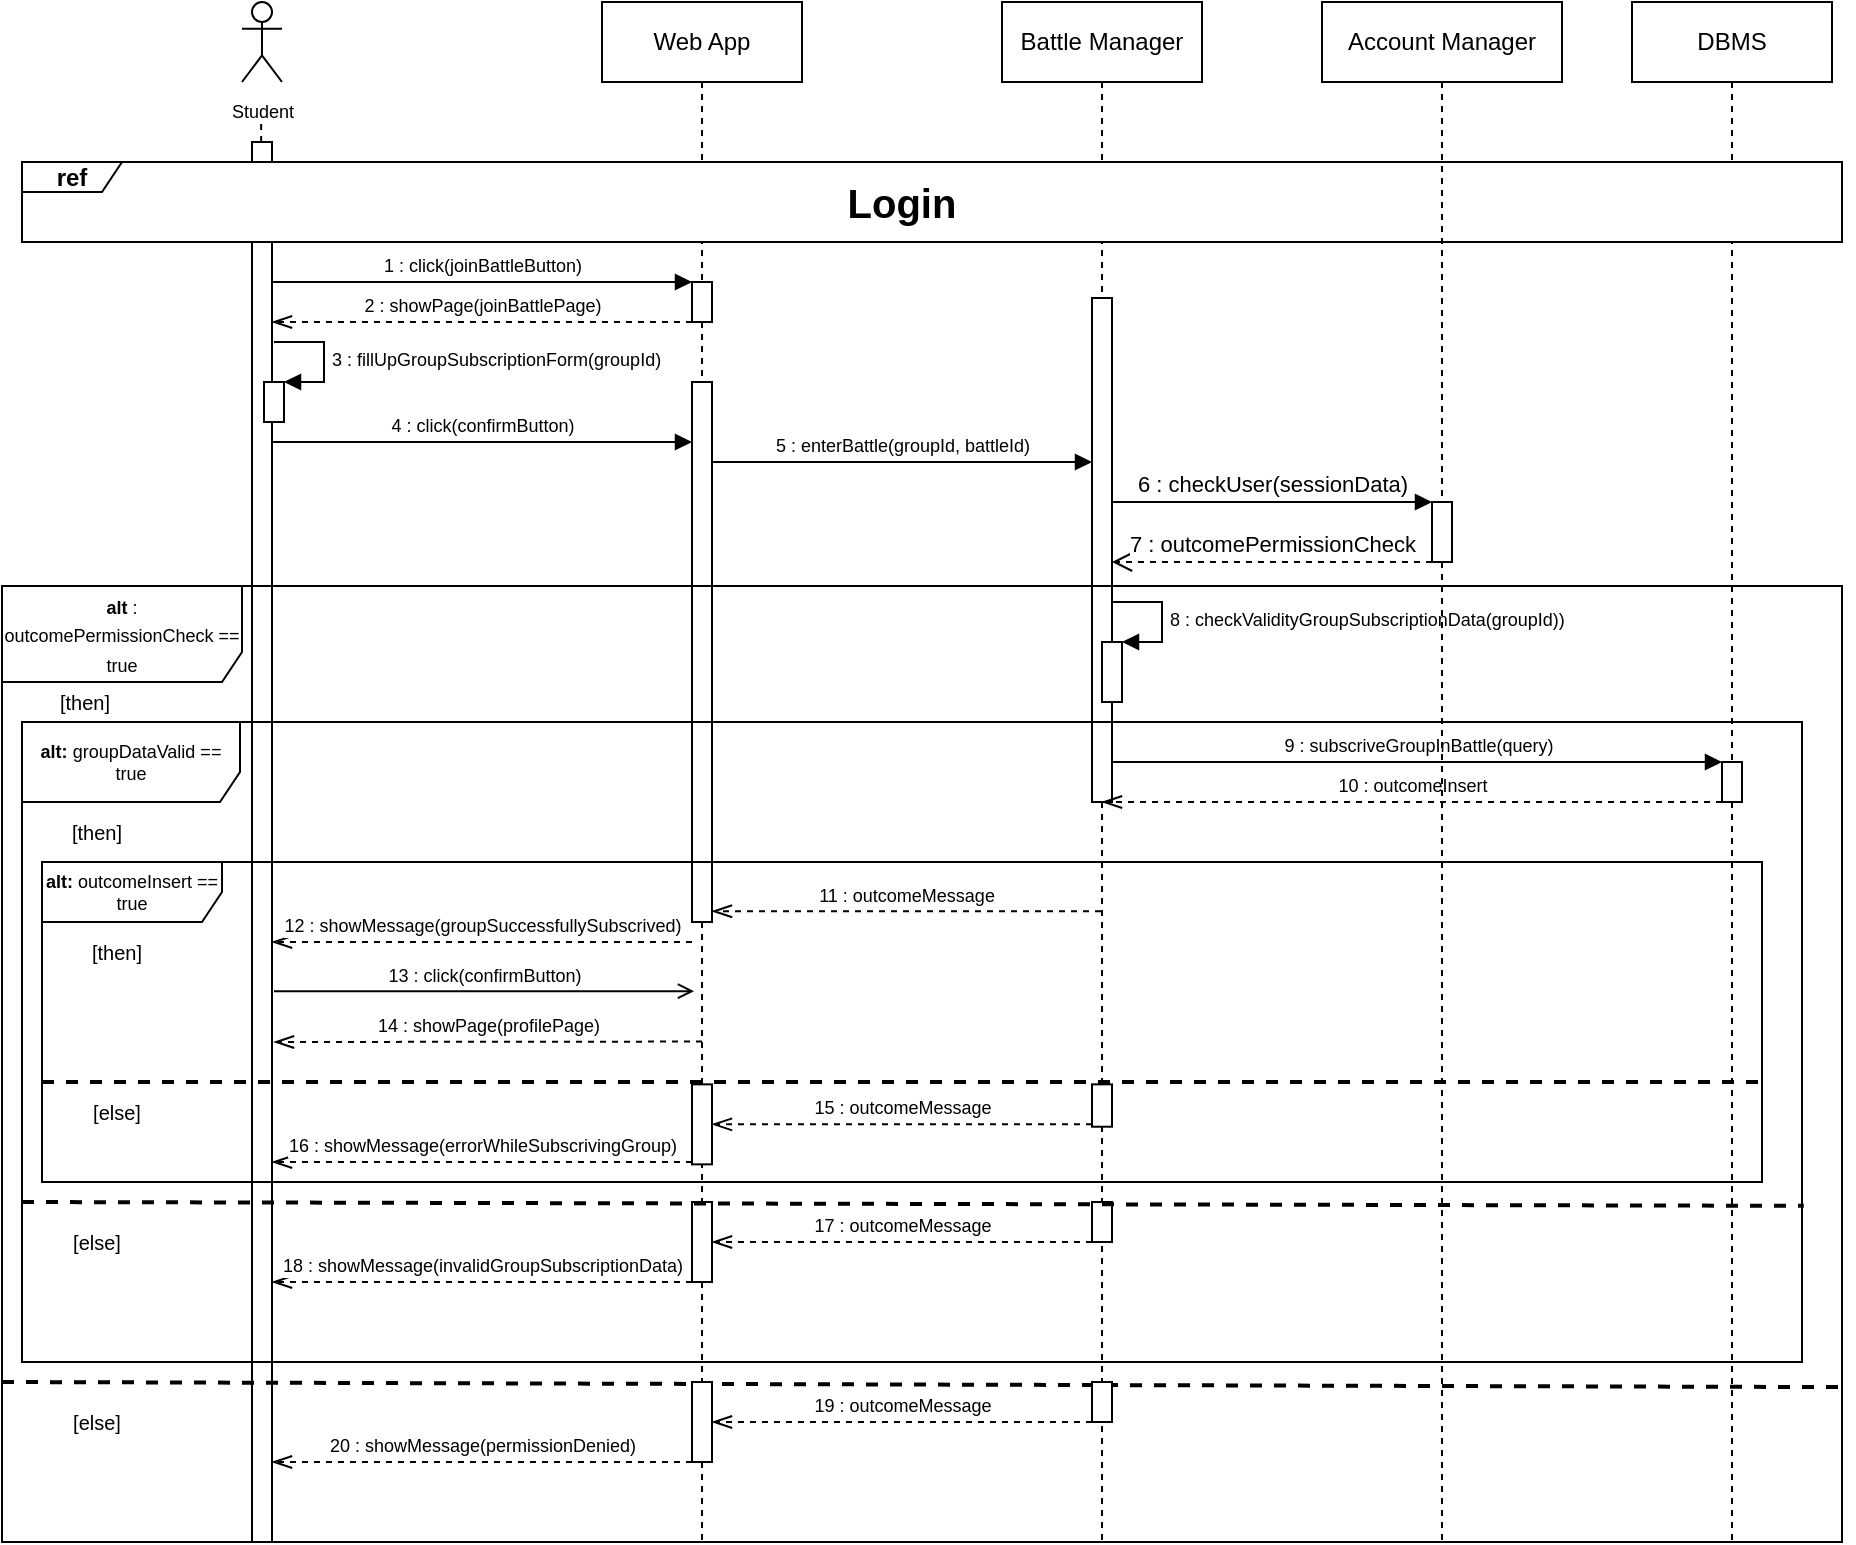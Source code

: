 <mxfile version="22.1.16" type="device">
  <diagram name="Page-1" id="2YBvvXClWsGukQMizWep">
    <mxGraphModel dx="2368" dy="655" grid="1" gridSize="10" guides="1" tooltips="1" connect="1" arrows="1" fold="1" page="1" pageScale="1" pageWidth="850" pageHeight="1100" math="0" shadow="0">
      <root>
        <mxCell id="0" />
        <mxCell id="1" parent="0" />
        <mxCell id="-yuf0j6Fho9ccp_7Q4jz-1" value="Battle Manager" style="shape=umlLifeline;perimeter=lifelinePerimeter;whiteSpace=wrap;html=1;container=1;dropTarget=0;collapsible=0;recursiveResize=0;outlineConnect=0;portConstraint=eastwest;newEdgeStyle={&quot;curved&quot;:0,&quot;rounded&quot;:0};" parent="1" vertex="1">
          <mxGeometry x="280" y="40" width="100" height="770" as="geometry" />
        </mxCell>
        <mxCell id="-yuf0j6Fho9ccp_7Q4jz-2" value="" style="html=1;points=[];perimeter=orthogonalPerimeter;outlineConnect=0;targetShapes=umlLifeline;portConstraint=eastwest;newEdgeStyle={&quot;edgeStyle&quot;:&quot;elbowEdgeStyle&quot;,&quot;elbow&quot;:&quot;vertical&quot;,&quot;curved&quot;:0,&quot;rounded&quot;:0};" parent="-yuf0j6Fho9ccp_7Q4jz-1" vertex="1">
          <mxGeometry x="45" y="148" width="10" height="252" as="geometry" />
        </mxCell>
        <mxCell id="-yuf0j6Fho9ccp_7Q4jz-3" value="" style="html=1;points=[[0,0,0,0,5],[0,1,0,0,-5],[1,0,0,0,5],[1,1,0,0,-5]];perimeter=orthogonalPerimeter;outlineConnect=0;targetShapes=umlLifeline;portConstraint=eastwest;newEdgeStyle={&quot;curved&quot;:0,&quot;rounded&quot;:0};" parent="-yuf0j6Fho9ccp_7Q4jz-1" vertex="1">
          <mxGeometry x="50" y="320" width="10" height="30" as="geometry" />
        </mxCell>
        <mxCell id="-yuf0j6Fho9ccp_7Q4jz-4" value="&lt;font style=&quot;font-size: 9px;&quot;&gt;8 : checkValidityGroupSubscriptionData(groupId))&lt;/font&gt;" style="html=1;align=left;spacingLeft=2;endArrow=block;rounded=0;edgeStyle=orthogonalEdgeStyle;curved=0;rounded=0;" parent="-yuf0j6Fho9ccp_7Q4jz-1" target="-yuf0j6Fho9ccp_7Q4jz-3" edge="1">
          <mxGeometry relative="1" as="geometry">
            <mxPoint x="55" y="300" as="sourcePoint" />
            <Array as="points">
              <mxPoint x="80" y="300" />
              <mxPoint x="80" y="320" />
            </Array>
          </mxGeometry>
        </mxCell>
        <mxCell id="-yuf0j6Fho9ccp_7Q4jz-5" value="DBMS" style="shape=umlLifeline;perimeter=lifelinePerimeter;whiteSpace=wrap;html=1;container=0;dropTarget=0;collapsible=0;recursiveResize=0;outlineConnect=0;portConstraint=eastwest;newEdgeStyle={&quot;curved&quot;:0,&quot;rounded&quot;:0};" parent="1" vertex="1">
          <mxGeometry x="595" y="40" width="100" height="770" as="geometry" />
        </mxCell>
        <mxCell id="-yuf0j6Fho9ccp_7Q4jz-6" value="Web App" style="shape=umlLifeline;perimeter=lifelinePerimeter;whiteSpace=wrap;html=1;container=0;dropTarget=0;collapsible=0;recursiveResize=0;outlineConnect=0;portConstraint=eastwest;newEdgeStyle={&quot;edgeStyle&quot;:&quot;elbowEdgeStyle&quot;,&quot;elbow&quot;:&quot;vertical&quot;,&quot;curved&quot;:0,&quot;rounded&quot;:0};" parent="1" vertex="1">
          <mxGeometry x="80" y="40" width="100" height="770" as="geometry" />
        </mxCell>
        <mxCell id="-yuf0j6Fho9ccp_7Q4jz-7" value="" style="html=1;points=[];perimeter=orthogonalPerimeter;outlineConnect=0;targetShapes=umlLifeline;portConstraint=eastwest;newEdgeStyle={&quot;edgeStyle&quot;:&quot;elbowEdgeStyle&quot;,&quot;elbow&quot;:&quot;vertical&quot;,&quot;curved&quot;:0,&quot;rounded&quot;:0};" parent="-yuf0j6Fho9ccp_7Q4jz-6" vertex="1">
          <mxGeometry x="45" y="140" width="10" height="20" as="geometry" />
        </mxCell>
        <mxCell id="-yuf0j6Fho9ccp_7Q4jz-8" value="" style="html=1;points=[];perimeter=orthogonalPerimeter;outlineConnect=0;targetShapes=umlLifeline;portConstraint=eastwest;newEdgeStyle={&quot;edgeStyle&quot;:&quot;elbowEdgeStyle&quot;,&quot;elbow&quot;:&quot;vertical&quot;,&quot;curved&quot;:0,&quot;rounded&quot;:0};" parent="-yuf0j6Fho9ccp_7Q4jz-6" vertex="1">
          <mxGeometry x="45" y="190" width="10" height="270" as="geometry" />
        </mxCell>
        <mxCell id="-yuf0j6Fho9ccp_7Q4jz-10" value="" style="html=1;points=[];perimeter=orthogonalPerimeter;outlineConnect=0;targetShapes=umlLifeline;portConstraint=eastwest;newEdgeStyle={&quot;edgeStyle&quot;:&quot;elbowEdgeStyle&quot;,&quot;elbow&quot;:&quot;vertical&quot;,&quot;curved&quot;:0,&quot;rounded&quot;:0};" parent="-yuf0j6Fho9ccp_7Q4jz-6" vertex="1">
          <mxGeometry x="45" y="541.18" width="10" height="40" as="geometry" />
        </mxCell>
        <mxCell id="-yuf0j6Fho9ccp_7Q4jz-12" value="&lt;font style=&quot;font-size: 9px;&quot;&gt;Student&lt;/font&gt;" style="shape=umlActor;verticalLabelPosition=bottom;verticalAlign=top;html=1;outlineConnect=0;" parent="1" vertex="1">
          <mxGeometry x="-100" y="40" width="20" height="40" as="geometry" />
        </mxCell>
        <mxCell id="-yuf0j6Fho9ccp_7Q4jz-13" value="" style="endArrow=none;dashed=1;html=1;rounded=0;" parent="1" edge="1">
          <mxGeometry width="50" height="50" relative="1" as="geometry">
            <mxPoint x="-90" y="170" as="sourcePoint" />
            <mxPoint x="-90" y="160" as="targetPoint" />
          </mxGeometry>
        </mxCell>
        <mxCell id="-yuf0j6Fho9ccp_7Q4jz-14" value="" style="html=1;points=[];perimeter=orthogonalPerimeter;outlineConnect=0;targetShapes=umlLifeline;portConstraint=eastwest;newEdgeStyle={&quot;edgeStyle&quot;:&quot;elbowEdgeStyle&quot;,&quot;elbow&quot;:&quot;vertical&quot;,&quot;curved&quot;:0,&quot;rounded&quot;:0};" parent="1" vertex="1">
          <mxGeometry x="-95" y="110" width="10" height="700" as="geometry" />
        </mxCell>
        <mxCell id="-yuf0j6Fho9ccp_7Q4jz-15" value="&lt;font style=&quot;font-size: 9px;&quot;&gt;1 : click(joinBattleButton)&lt;/font&gt;" style="html=1;verticalAlign=bottom;endArrow=block;edgeStyle=elbowEdgeStyle;elbow=horizontal;curved=0;rounded=0;" parent="1" source="-yuf0j6Fho9ccp_7Q4jz-14" target="-yuf0j6Fho9ccp_7Q4jz-7" edge="1">
          <mxGeometry relative="1" as="geometry">
            <mxPoint x="-85" y="170" as="sourcePoint" />
            <Array as="points">
              <mxPoint x="20" y="180" />
            </Array>
            <mxPoint x="115" y="170" as="targetPoint" />
          </mxGeometry>
        </mxCell>
        <mxCell id="-yuf0j6Fho9ccp_7Q4jz-16" value="&lt;font style=&quot;font-size: 9px;&quot;&gt;2 : showPage(joinBattlePage)&lt;/font&gt;" style="html=1;verticalAlign=bottom;endArrow=openThin;dashed=1;endSize=8;edgeStyle=elbowEdgeStyle;elbow=vertical;curved=0;rounded=0;endFill=0;" parent="1" source="-yuf0j6Fho9ccp_7Q4jz-7" target="-yuf0j6Fho9ccp_7Q4jz-14" edge="1">
          <mxGeometry relative="1" as="geometry">
            <mxPoint x="-85" y="200" as="targetPoint" />
            <Array as="points">
              <mxPoint x="5" y="200" />
            </Array>
            <mxPoint x="80" y="200" as="sourcePoint" />
          </mxGeometry>
        </mxCell>
        <mxCell id="-yuf0j6Fho9ccp_7Q4jz-17" value="&lt;font style=&quot;font-size: 9px;&quot;&gt;5 : enterBattle(groupId, battleId)&lt;/font&gt;" style="html=1;verticalAlign=bottom;endArrow=block;edgeStyle=elbowEdgeStyle;elbow=horizontal;curved=0;rounded=0;" parent="1" source="-yuf0j6Fho9ccp_7Q4jz-8" target="-yuf0j6Fho9ccp_7Q4jz-2" edge="1">
          <mxGeometry relative="1" as="geometry">
            <mxPoint x="134" y="270" as="sourcePoint" />
            <Array as="points">
              <mxPoint x="190" y="270" />
              <mxPoint x="249" y="270" />
            </Array>
            <mxPoint x="314" y="270" as="targetPoint" />
            <mxPoint as="offset" />
          </mxGeometry>
        </mxCell>
        <mxCell id="-yuf0j6Fho9ccp_7Q4jz-20" value="&lt;b&gt;ref&lt;/b&gt;" style="shape=umlFrame;whiteSpace=wrap;html=1;pointerEvents=0;width=50;height=15;labelBorderColor=none;labelBackgroundColor=none;fontColor=default;swimlaneFillColor=default;" parent="1" vertex="1">
          <mxGeometry x="-210" y="120" width="910" height="40" as="geometry" />
        </mxCell>
        <mxCell id="-yuf0j6Fho9ccp_7Q4jz-21" value="" style="endArrow=none;dashed=1;html=1;rounded=0;" parent="1" edge="1">
          <mxGeometry width="50" height="50" relative="1" as="geometry">
            <mxPoint x="-90.43" y="110" as="sourcePoint" />
            <mxPoint x="-90.43" y="100" as="targetPoint" />
          </mxGeometry>
        </mxCell>
        <mxCell id="-yuf0j6Fho9ccp_7Q4jz-24" value="&lt;font style=&quot;font-size: 9px;&quot;&gt;4 : click(confirmButton)&lt;/font&gt;" style="html=1;verticalAlign=bottom;endArrow=block;edgeStyle=elbowEdgeStyle;elbow=horizontal;curved=0;rounded=0;" parent="1" edge="1">
          <mxGeometry relative="1" as="geometry">
            <mxPoint x="-85" y="260" as="sourcePoint" />
            <Array as="points">
              <mxPoint x="30" y="260" />
            </Array>
            <mxPoint x="125" y="260" as="targetPoint" />
          </mxGeometry>
        </mxCell>
        <mxCell id="-yuf0j6Fho9ccp_7Q4jz-29" value="&lt;font style=&quot;font-size: 9px;&quot;&gt;18 : showMessage(invalidGroupSubscriptionData)&lt;/font&gt;" style="html=1;verticalAlign=bottom;endArrow=openThin;dashed=1;endSize=8;edgeStyle=elbowEdgeStyle;elbow=vertical;curved=0;rounded=0;endFill=0;" parent="1" source="-yuf0j6Fho9ccp_7Q4jz-31" edge="1">
          <mxGeometry relative="1" as="geometry">
            <mxPoint x="-85" y="680.0" as="targetPoint" />
            <Array as="points">
              <mxPoint x="100" y="680" />
            </Array>
            <mxPoint x="103" y="788.18" as="sourcePoint" />
          </mxGeometry>
        </mxCell>
        <mxCell id="-yuf0j6Fho9ccp_7Q4jz-30" value="" style="html=1;points=[];perimeter=orthogonalPerimeter;outlineConnect=0;targetShapes=umlLifeline;portConstraint=eastwest;newEdgeStyle={&quot;edgeStyle&quot;:&quot;elbowEdgeStyle&quot;,&quot;elbow&quot;:&quot;vertical&quot;,&quot;curved&quot;:0,&quot;rounded&quot;:0};" parent="1" vertex="1">
          <mxGeometry x="325" y="640" width="10" height="20" as="geometry" />
        </mxCell>
        <mxCell id="-yuf0j6Fho9ccp_7Q4jz-31" value="" style="html=1;points=[];perimeter=orthogonalPerimeter;outlineConnect=0;targetShapes=umlLifeline;portConstraint=eastwest;newEdgeStyle={&quot;edgeStyle&quot;:&quot;elbowEdgeStyle&quot;,&quot;elbow&quot;:&quot;vertical&quot;,&quot;curved&quot;:0,&quot;rounded&quot;:0};" parent="1" vertex="1">
          <mxGeometry x="125" y="640" width="10" height="40" as="geometry" />
        </mxCell>
        <mxCell id="-yuf0j6Fho9ccp_7Q4jz-32" value="&lt;font style=&quot;font-size: 9px;&quot;&gt;17 : outcomeMessage&lt;/font&gt;" style="html=1;verticalAlign=bottom;endArrow=openThin;dashed=1;endSize=8;edgeStyle=elbowEdgeStyle;elbow=horizontal;curved=0;rounded=0;endFill=0;" parent="1" source="-yuf0j6Fho9ccp_7Q4jz-30" target="-yuf0j6Fho9ccp_7Q4jz-31" edge="1">
          <mxGeometry relative="1" as="geometry">
            <mxPoint x="134" y="758.18" as="targetPoint" />
            <Array as="points">
              <mxPoint x="220" y="660" />
            </Array>
            <mxPoint x="264" y="758.18" as="sourcePoint" />
          </mxGeometry>
        </mxCell>
        <mxCell id="-yuf0j6Fho9ccp_7Q4jz-33" value="&lt;p style=&quot;line-height: 120%; font-size: 9px;&quot;&gt;&lt;b style=&quot;border-color: var(--border-color);&quot;&gt;alt: &lt;/b&gt;groupDataValid == true&lt;br&gt;&lt;/p&gt;" style="shape=umlFrame;whiteSpace=wrap;html=1;pointerEvents=0;width=109;height=40;verticalAlign=middle;horizontal=1;labelPosition=center;verticalLabelPosition=middle;align=center;" parent="1" vertex="1">
          <mxGeometry x="-210" y="400" width="890" height="320" as="geometry" />
        </mxCell>
        <mxCell id="-yuf0j6Fho9ccp_7Q4jz-34" value="[then]" style="text;html=1;strokeColor=none;fillColor=none;align=center;verticalAlign=middle;whiteSpace=wrap;rounded=0;fontSize=10;" parent="1" vertex="1">
          <mxGeometry x="-190" y="450" width="35" height="10" as="geometry" />
        </mxCell>
        <mxCell id="-yuf0j6Fho9ccp_7Q4jz-35" value="[else]" style="text;html=1;strokeColor=none;fillColor=none;align=center;verticalAlign=middle;whiteSpace=wrap;rounded=0;fontSize=10;" parent="1" vertex="1">
          <mxGeometry x="-180" y="590.0" width="35" height="10" as="geometry" />
        </mxCell>
        <mxCell id="-yuf0j6Fho9ccp_7Q4jz-36" value="&lt;font style=&quot;font-size: 9px;&quot;&gt;11 : outcomeMessage&lt;/font&gt;" style="html=1;verticalAlign=bottom;endArrow=openThin;dashed=1;endSize=8;edgeStyle=elbowEdgeStyle;elbow=horizontal;curved=0;rounded=0;endFill=0;" parent="1" edge="1" source="-yuf0j6Fho9ccp_7Q4jz-1">
          <mxGeometry relative="1" as="geometry">
            <mxPoint x="135" y="494.6" as="targetPoint" />
            <Array as="points">
              <mxPoint x="150" y="494.6" />
            </Array>
            <mxPoint x="348.5" y="494.6" as="sourcePoint" />
          </mxGeometry>
        </mxCell>
        <mxCell id="-yuf0j6Fho9ccp_7Q4jz-37" value="&lt;font style=&quot;font-size: 9px;&quot;&gt;12 : showMessage(groupSuccessfullySubscrived)&lt;/font&gt;" style="html=1;verticalAlign=bottom;endArrow=openThin;dashed=1;endSize=8;edgeStyle=elbowEdgeStyle;elbow=vertical;curved=0;rounded=0;endFill=0;" parent="1" edge="1">
          <mxGeometry relative="1" as="geometry">
            <mxPoint x="-85" y="510" as="targetPoint" />
            <Array as="points">
              <mxPoint x="120" y="510" />
            </Array>
            <mxPoint x="125" y="510" as="sourcePoint" />
          </mxGeometry>
        </mxCell>
        <mxCell id="-yuf0j6Fho9ccp_7Q4jz-38" value="" style="html=1;points=[];perimeter=orthogonalPerimeter;outlineConnect=0;targetShapes=umlLifeline;portConstraint=eastwest;newEdgeStyle={&quot;edgeStyle&quot;:&quot;elbowEdgeStyle&quot;,&quot;elbow&quot;:&quot;vertical&quot;,&quot;curved&quot;:0,&quot;rounded&quot;:0};" parent="1" vertex="1">
          <mxGeometry x="640" y="420" width="10" height="20" as="geometry" />
        </mxCell>
        <mxCell id="-yuf0j6Fho9ccp_7Q4jz-39" value="&lt;font style=&quot;font-size: 9px;&quot;&gt;9 : subscriveGroupInBattle(query)&lt;/font&gt;" style="html=1;verticalAlign=bottom;endArrow=block;edgeStyle=elbowEdgeStyle;elbow=vertical;curved=0;rounded=0;" parent="1" target="-yuf0j6Fho9ccp_7Q4jz-38" edge="1" source="-yuf0j6Fho9ccp_7Q4jz-2">
          <mxGeometry relative="1" as="geometry">
            <mxPoint x="355" y="420" as="sourcePoint" />
            <Array as="points">
              <mxPoint x="530" y="420" />
            </Array>
            <mxPoint x="770" y="430" as="targetPoint" />
            <mxPoint as="offset" />
          </mxGeometry>
        </mxCell>
        <mxCell id="-yuf0j6Fho9ccp_7Q4jz-40" value="&lt;font style=&quot;font-size: 9px;&quot;&gt;10 : outcomeInsert&lt;/font&gt;" style="html=1;verticalAlign=bottom;endArrow=openThin;dashed=1;endSize=8;edgeStyle=elbowEdgeStyle;elbow=horizontal;curved=0;rounded=0;endFill=0;entryX=0.5;entryY=1;entryDx=0;entryDy=0;entryPerimeter=0;" parent="1" source="-yuf0j6Fho9ccp_7Q4jz-38" edge="1" target="-yuf0j6Fho9ccp_7Q4jz-2">
          <mxGeometry relative="1" as="geometry">
            <mxPoint x="355" y="440" as="targetPoint" />
            <Array as="points">
              <mxPoint x="560" y="440" />
            </Array>
            <mxPoint x="765" y="440" as="sourcePoint" />
            <mxPoint as="offset" />
          </mxGeometry>
        </mxCell>
        <mxCell id="-yuf0j6Fho9ccp_7Q4jz-41" value="&lt;p style=&quot;line-height: 120%; font-size: 9px;&quot;&gt;&lt;b style=&quot;border-color: var(--border-color);&quot;&gt;alt:&amp;nbsp;&lt;/b&gt;outcomeInsert == true&lt;br&gt;&lt;/p&gt;" style="shape=umlFrame;whiteSpace=wrap;html=1;pointerEvents=0;width=90;height=30;verticalAlign=middle;horizontal=1;labelPosition=center;verticalLabelPosition=middle;align=center;" parent="1" vertex="1">
          <mxGeometry x="-200" y="470" width="860" height="160" as="geometry" />
        </mxCell>
        <mxCell id="-yuf0j6Fho9ccp_7Q4jz-42" value="[then]" style="text;html=1;strokeColor=none;fillColor=none;align=center;verticalAlign=middle;whiteSpace=wrap;rounded=0;fontSize=10;" parent="1" vertex="1">
          <mxGeometry x="-180" y="510" width="35" height="10" as="geometry" />
        </mxCell>
        <mxCell id="-yuf0j6Fho9ccp_7Q4jz-43" value="" style="endArrow=none;dashed=1;html=1;rounded=0;strokeWidth=2;" parent="1" edge="1">
          <mxGeometry width="50" height="50" relative="1" as="geometry">
            <mxPoint x="-200" y="580" as="sourcePoint" />
            <mxPoint x="660" y="580" as="targetPoint" />
          </mxGeometry>
        </mxCell>
        <mxCell id="-yuf0j6Fho9ccp_7Q4jz-44" value="[else]" style="text;html=1;strokeColor=none;fillColor=none;align=center;verticalAlign=middle;whiteSpace=wrap;rounded=0;fontSize=10;" parent="1" vertex="1">
          <mxGeometry x="-190" y="655.0" width="35" height="10" as="geometry" />
        </mxCell>
        <mxCell id="-yuf0j6Fho9ccp_7Q4jz-45" value="&lt;font style=&quot;font-size: 9px;&quot;&gt;13 : click(confirmButton)&lt;/font&gt;" style="html=1;verticalAlign=bottom;endArrow=open;edgeStyle=elbowEdgeStyle;elbow=horizontal;curved=0;rounded=0;endFill=0;" parent="1" edge="1">
          <mxGeometry relative="1" as="geometry">
            <mxPoint x="-84" y="534.58" as="sourcePoint" />
            <Array as="points">
              <mxPoint x="30" y="534.58" />
            </Array>
            <mxPoint x="126" y="534.58" as="targetPoint" />
          </mxGeometry>
        </mxCell>
        <mxCell id="-yuf0j6Fho9ccp_7Q4jz-46" value="&lt;font style=&quot;font-size: 9px;&quot;&gt;14 : showPage(profilePage)&lt;/font&gt;" style="html=1;verticalAlign=bottom;endArrow=openThin;dashed=1;endSize=8;edgeStyle=elbowEdgeStyle;elbow=vertical;curved=0;rounded=0;endFill=0;exitX=0.5;exitY=0.996;exitDx=0;exitDy=0;exitPerimeter=0;" parent="1" edge="1">
          <mxGeometry x="-0.001" relative="1" as="geometry">
            <mxPoint x="-84" y="560" as="targetPoint" />
            <Array as="points">
              <mxPoint x="6" y="560" />
            </Array>
            <mxPoint x="130" y="559.786" as="sourcePoint" />
            <mxPoint as="offset" />
          </mxGeometry>
        </mxCell>
        <mxCell id="-yuf0j6Fho9ccp_7Q4jz-47" value="" style="endArrow=none;dashed=1;html=1;rounded=0;strokeWidth=2;entryX=1.001;entryY=0.756;entryDx=0;entryDy=0;entryPerimeter=0;" parent="1" edge="1" target="-yuf0j6Fho9ccp_7Q4jz-33">
          <mxGeometry width="50" height="50" relative="1" as="geometry">
            <mxPoint x="-210" y="640" as="sourcePoint" />
            <mxPoint x="670" y="642" as="targetPoint" />
          </mxGeometry>
        </mxCell>
        <mxCell id="-yuf0j6Fho9ccp_7Q4jz-48" value="&lt;font style=&quot;font-size: 9px;&quot;&gt;16 : showMessage(errorWhileSubscrivingGroup)&lt;/font&gt;" style="html=1;verticalAlign=bottom;endArrow=openThin;dashed=1;endSize=8;edgeStyle=elbowEdgeStyle;elbow=vertical;curved=0;rounded=0;endFill=0;" parent="1" source="-yuf0j6Fho9ccp_7Q4jz-10" edge="1">
          <mxGeometry relative="1" as="geometry">
            <mxPoint x="-85" y="620.0" as="targetPoint" />
            <Array as="points">
              <mxPoint x="60" y="620" />
            </Array>
            <mxPoint x="155" y="620" as="sourcePoint" />
          </mxGeometry>
        </mxCell>
        <mxCell id="-yuf0j6Fho9ccp_7Q4jz-49" value="&lt;b&gt;&lt;font style=&quot;font-size: 20px;&quot;&gt;Login&lt;/font&gt;&lt;/b&gt;" style="text;html=1;strokeColor=none;fillColor=none;align=center;verticalAlign=middle;whiteSpace=wrap;rounded=0;" parent="1" vertex="1">
          <mxGeometry x="200" y="125" width="60" height="30" as="geometry" />
        </mxCell>
        <mxCell id="-yuf0j6Fho9ccp_7Q4jz-51" value="" style="html=1;points=[[0,0,0,0,5],[0,1,0,0,-5],[1,0,0,0,5],[1,1,0,0,-5]];perimeter=orthogonalPerimeter;outlineConnect=0;targetShapes=umlLifeline;portConstraint=eastwest;newEdgeStyle={&quot;curved&quot;:0,&quot;rounded&quot;:0};" parent="1" vertex="1">
          <mxGeometry x="-89" y="230" width="10" height="20" as="geometry" />
        </mxCell>
        <mxCell id="-yuf0j6Fho9ccp_7Q4jz-52" value="&lt;font style=&quot;font-size: 9px;&quot;&gt;3 : fillUpGroupSubscriptionForm(groupId)&lt;/font&gt;" style="html=1;align=left;spacingLeft=2;endArrow=block;rounded=0;edgeStyle=orthogonalEdgeStyle;curved=0;rounded=0;" parent="1" target="-yuf0j6Fho9ccp_7Q4jz-51" edge="1">
          <mxGeometry relative="1" as="geometry">
            <mxPoint x="-84" y="210" as="sourcePoint" />
            <Array as="points">
              <mxPoint x="-59" y="210" />
              <mxPoint x="-59" y="230" />
            </Array>
          </mxGeometry>
        </mxCell>
        <mxCell id="SstaJvS2JOrcnVhmyI1x-1" value="Account Manager" style="shape=umlLifeline;perimeter=lifelinePerimeter;whiteSpace=wrap;html=1;container=0;dropTarget=0;collapsible=0;recursiveResize=0;outlineConnect=0;portConstraint=eastwest;newEdgeStyle={&quot;edgeStyle&quot;:&quot;elbowEdgeStyle&quot;,&quot;elbow&quot;:&quot;vertical&quot;,&quot;curved&quot;:0,&quot;rounded&quot;:0};" vertex="1" parent="1">
          <mxGeometry x="440" y="40" width="120" height="770" as="geometry" />
        </mxCell>
        <mxCell id="SstaJvS2JOrcnVhmyI1x-6" value="" style="html=1;points=[];perimeter=orthogonalPerimeter;outlineConnect=0;targetShapes=umlLifeline;portConstraint=eastwest;newEdgeStyle={&quot;edgeStyle&quot;:&quot;elbowEdgeStyle&quot;,&quot;elbow&quot;:&quot;vertical&quot;,&quot;curved&quot;:0,&quot;rounded&quot;:0};" vertex="1" parent="SstaJvS2JOrcnVhmyI1x-1">
          <mxGeometry x="55" y="250" width="10" height="30" as="geometry" />
        </mxCell>
        <mxCell id="-yuf0j6Fho9ccp_7Q4jz-9" value="" style="html=1;points=[];perimeter=orthogonalPerimeter;outlineConnect=0;targetShapes=umlLifeline;portConstraint=eastwest;newEdgeStyle={&quot;edgeStyle&quot;:&quot;elbowEdgeStyle&quot;,&quot;elbow&quot;:&quot;vertical&quot;,&quot;curved&quot;:0,&quot;rounded&quot;:0};" parent="1" vertex="1">
          <mxGeometry x="325" y="581.18" width="10" height="21.18" as="geometry" />
        </mxCell>
        <mxCell id="-yuf0j6Fho9ccp_7Q4jz-11" value="&lt;font style=&quot;font-size: 9px;&quot;&gt;15 : outcomeMessage&lt;/font&gt;" style="html=1;verticalAlign=bottom;endArrow=openThin;dashed=1;endSize=8;edgeStyle=elbowEdgeStyle;elbow=horizontal;curved=0;rounded=0;endFill=0;" parent="1" source="-yuf0j6Fho9ccp_7Q4jz-9" target="-yuf0j6Fho9ccp_7Q4jz-10" edge="1">
          <mxGeometry relative="1" as="geometry">
            <mxPoint x="130" y="591.18" as="targetPoint" />
            <Array as="points">
              <mxPoint x="230" y="601.18" />
            </Array>
            <mxPoint x="264" y="648.18" as="sourcePoint" />
          </mxGeometry>
        </mxCell>
        <mxCell id="SstaJvS2JOrcnVhmyI1x-7" value="6 : checkUser(sessionData)" style="html=1;verticalAlign=bottom;endArrow=block;edgeStyle=elbowEdgeStyle;elbow=horizontal;curved=0;rounded=0;" edge="1" parent="1" target="SstaJvS2JOrcnVhmyI1x-6">
          <mxGeometry relative="1" as="geometry">
            <mxPoint x="335" y="290" as="sourcePoint" />
            <Array as="points">
              <mxPoint x="390" y="290" />
              <mxPoint x="449" y="290" />
            </Array>
            <mxPoint x="525" y="290" as="targetPoint" />
            <mxPoint as="offset" />
          </mxGeometry>
        </mxCell>
        <mxCell id="SstaJvS2JOrcnVhmyI1x-8" value="7 : outcomePermissionCheck" style="html=1;verticalAlign=bottom;endArrow=open;dashed=1;endSize=8;edgeStyle=elbowEdgeStyle;elbow=horizontal;curved=0;rounded=0;" edge="1" parent="1" source="SstaJvS2JOrcnVhmyI1x-6">
          <mxGeometry relative="1" as="geometry">
            <mxPoint x="335" y="320" as="targetPoint" />
            <Array as="points">
              <mxPoint x="415" y="320" />
            </Array>
            <mxPoint x="605" y="320" as="sourcePoint" />
          </mxGeometry>
        </mxCell>
        <mxCell id="SstaJvS2JOrcnVhmyI1x-9" value="&lt;font style=&quot;font-size: 9px;&quot;&gt;&lt;b&gt;alt &lt;/b&gt;: outcomePermissionCheck == true&lt;/font&gt;" style="shape=umlFrame;whiteSpace=wrap;html=1;pointerEvents=0;width=120;height=48;" vertex="1" parent="1">
          <mxGeometry x="-220" y="332" width="920" height="478" as="geometry" />
        </mxCell>
        <mxCell id="SstaJvS2JOrcnVhmyI1x-10" value="" style="endArrow=none;dashed=1;html=1;rounded=0;strokeWidth=2;entryX=1.004;entryY=0.838;entryDx=0;entryDy=0;entryPerimeter=0;" edge="1" parent="1" target="SstaJvS2JOrcnVhmyI1x-9">
          <mxGeometry width="50" height="50" relative="1" as="geometry">
            <mxPoint x="-220" y="730" as="sourcePoint" />
            <mxPoint x="671" y="732" as="targetPoint" />
          </mxGeometry>
        </mxCell>
        <mxCell id="SstaJvS2JOrcnVhmyI1x-11" value="&lt;font style=&quot;font-size: 9px;&quot;&gt;20 : showMessage(permissionDenied)&lt;/font&gt;" style="html=1;verticalAlign=bottom;endArrow=openThin;dashed=1;endSize=8;edgeStyle=elbowEdgeStyle;elbow=vertical;curved=0;rounded=0;endFill=0;" edge="1" parent="1" source="SstaJvS2JOrcnVhmyI1x-13">
          <mxGeometry relative="1" as="geometry">
            <mxPoint x="-85" y="770.0" as="targetPoint" />
            <Array as="points">
              <mxPoint x="100" y="770" />
            </Array>
            <mxPoint x="103" y="878.18" as="sourcePoint" />
          </mxGeometry>
        </mxCell>
        <mxCell id="SstaJvS2JOrcnVhmyI1x-12" value="" style="html=1;points=[];perimeter=orthogonalPerimeter;outlineConnect=0;targetShapes=umlLifeline;portConstraint=eastwest;newEdgeStyle={&quot;edgeStyle&quot;:&quot;elbowEdgeStyle&quot;,&quot;elbow&quot;:&quot;vertical&quot;,&quot;curved&quot;:0,&quot;rounded&quot;:0};" vertex="1" parent="1">
          <mxGeometry x="325" y="730" width="10" height="20" as="geometry" />
        </mxCell>
        <mxCell id="SstaJvS2JOrcnVhmyI1x-13" value="" style="html=1;points=[];perimeter=orthogonalPerimeter;outlineConnect=0;targetShapes=umlLifeline;portConstraint=eastwest;newEdgeStyle={&quot;edgeStyle&quot;:&quot;elbowEdgeStyle&quot;,&quot;elbow&quot;:&quot;vertical&quot;,&quot;curved&quot;:0,&quot;rounded&quot;:0};" vertex="1" parent="1">
          <mxGeometry x="125" y="730" width="10" height="40" as="geometry" />
        </mxCell>
        <mxCell id="SstaJvS2JOrcnVhmyI1x-14" value="&lt;font style=&quot;font-size: 9px;&quot;&gt;19 : outcomeMessage&lt;/font&gt;" style="html=1;verticalAlign=bottom;endArrow=openThin;dashed=1;endSize=8;edgeStyle=elbowEdgeStyle;elbow=horizontal;curved=0;rounded=0;endFill=0;" edge="1" parent="1" source="SstaJvS2JOrcnVhmyI1x-12" target="SstaJvS2JOrcnVhmyI1x-13">
          <mxGeometry relative="1" as="geometry">
            <mxPoint x="134" y="848.18" as="targetPoint" />
            <Array as="points">
              <mxPoint x="220" y="750" />
            </Array>
            <mxPoint x="264" y="848.18" as="sourcePoint" />
          </mxGeometry>
        </mxCell>
        <mxCell id="SstaJvS2JOrcnVhmyI1x-15" value="[else]" style="text;html=1;strokeColor=none;fillColor=none;align=center;verticalAlign=middle;whiteSpace=wrap;rounded=0;fontSize=10;" vertex="1" parent="1">
          <mxGeometry x="-190" y="745.0" width="35" height="10" as="geometry" />
        </mxCell>
        <mxCell id="SstaJvS2JOrcnVhmyI1x-16" value="[then]" style="text;html=1;strokeColor=none;fillColor=none;align=center;verticalAlign=middle;whiteSpace=wrap;rounded=0;fontSize=10;" vertex="1" parent="1">
          <mxGeometry x="-196" y="385" width="35" height="10" as="geometry" />
        </mxCell>
      </root>
    </mxGraphModel>
  </diagram>
</mxfile>
